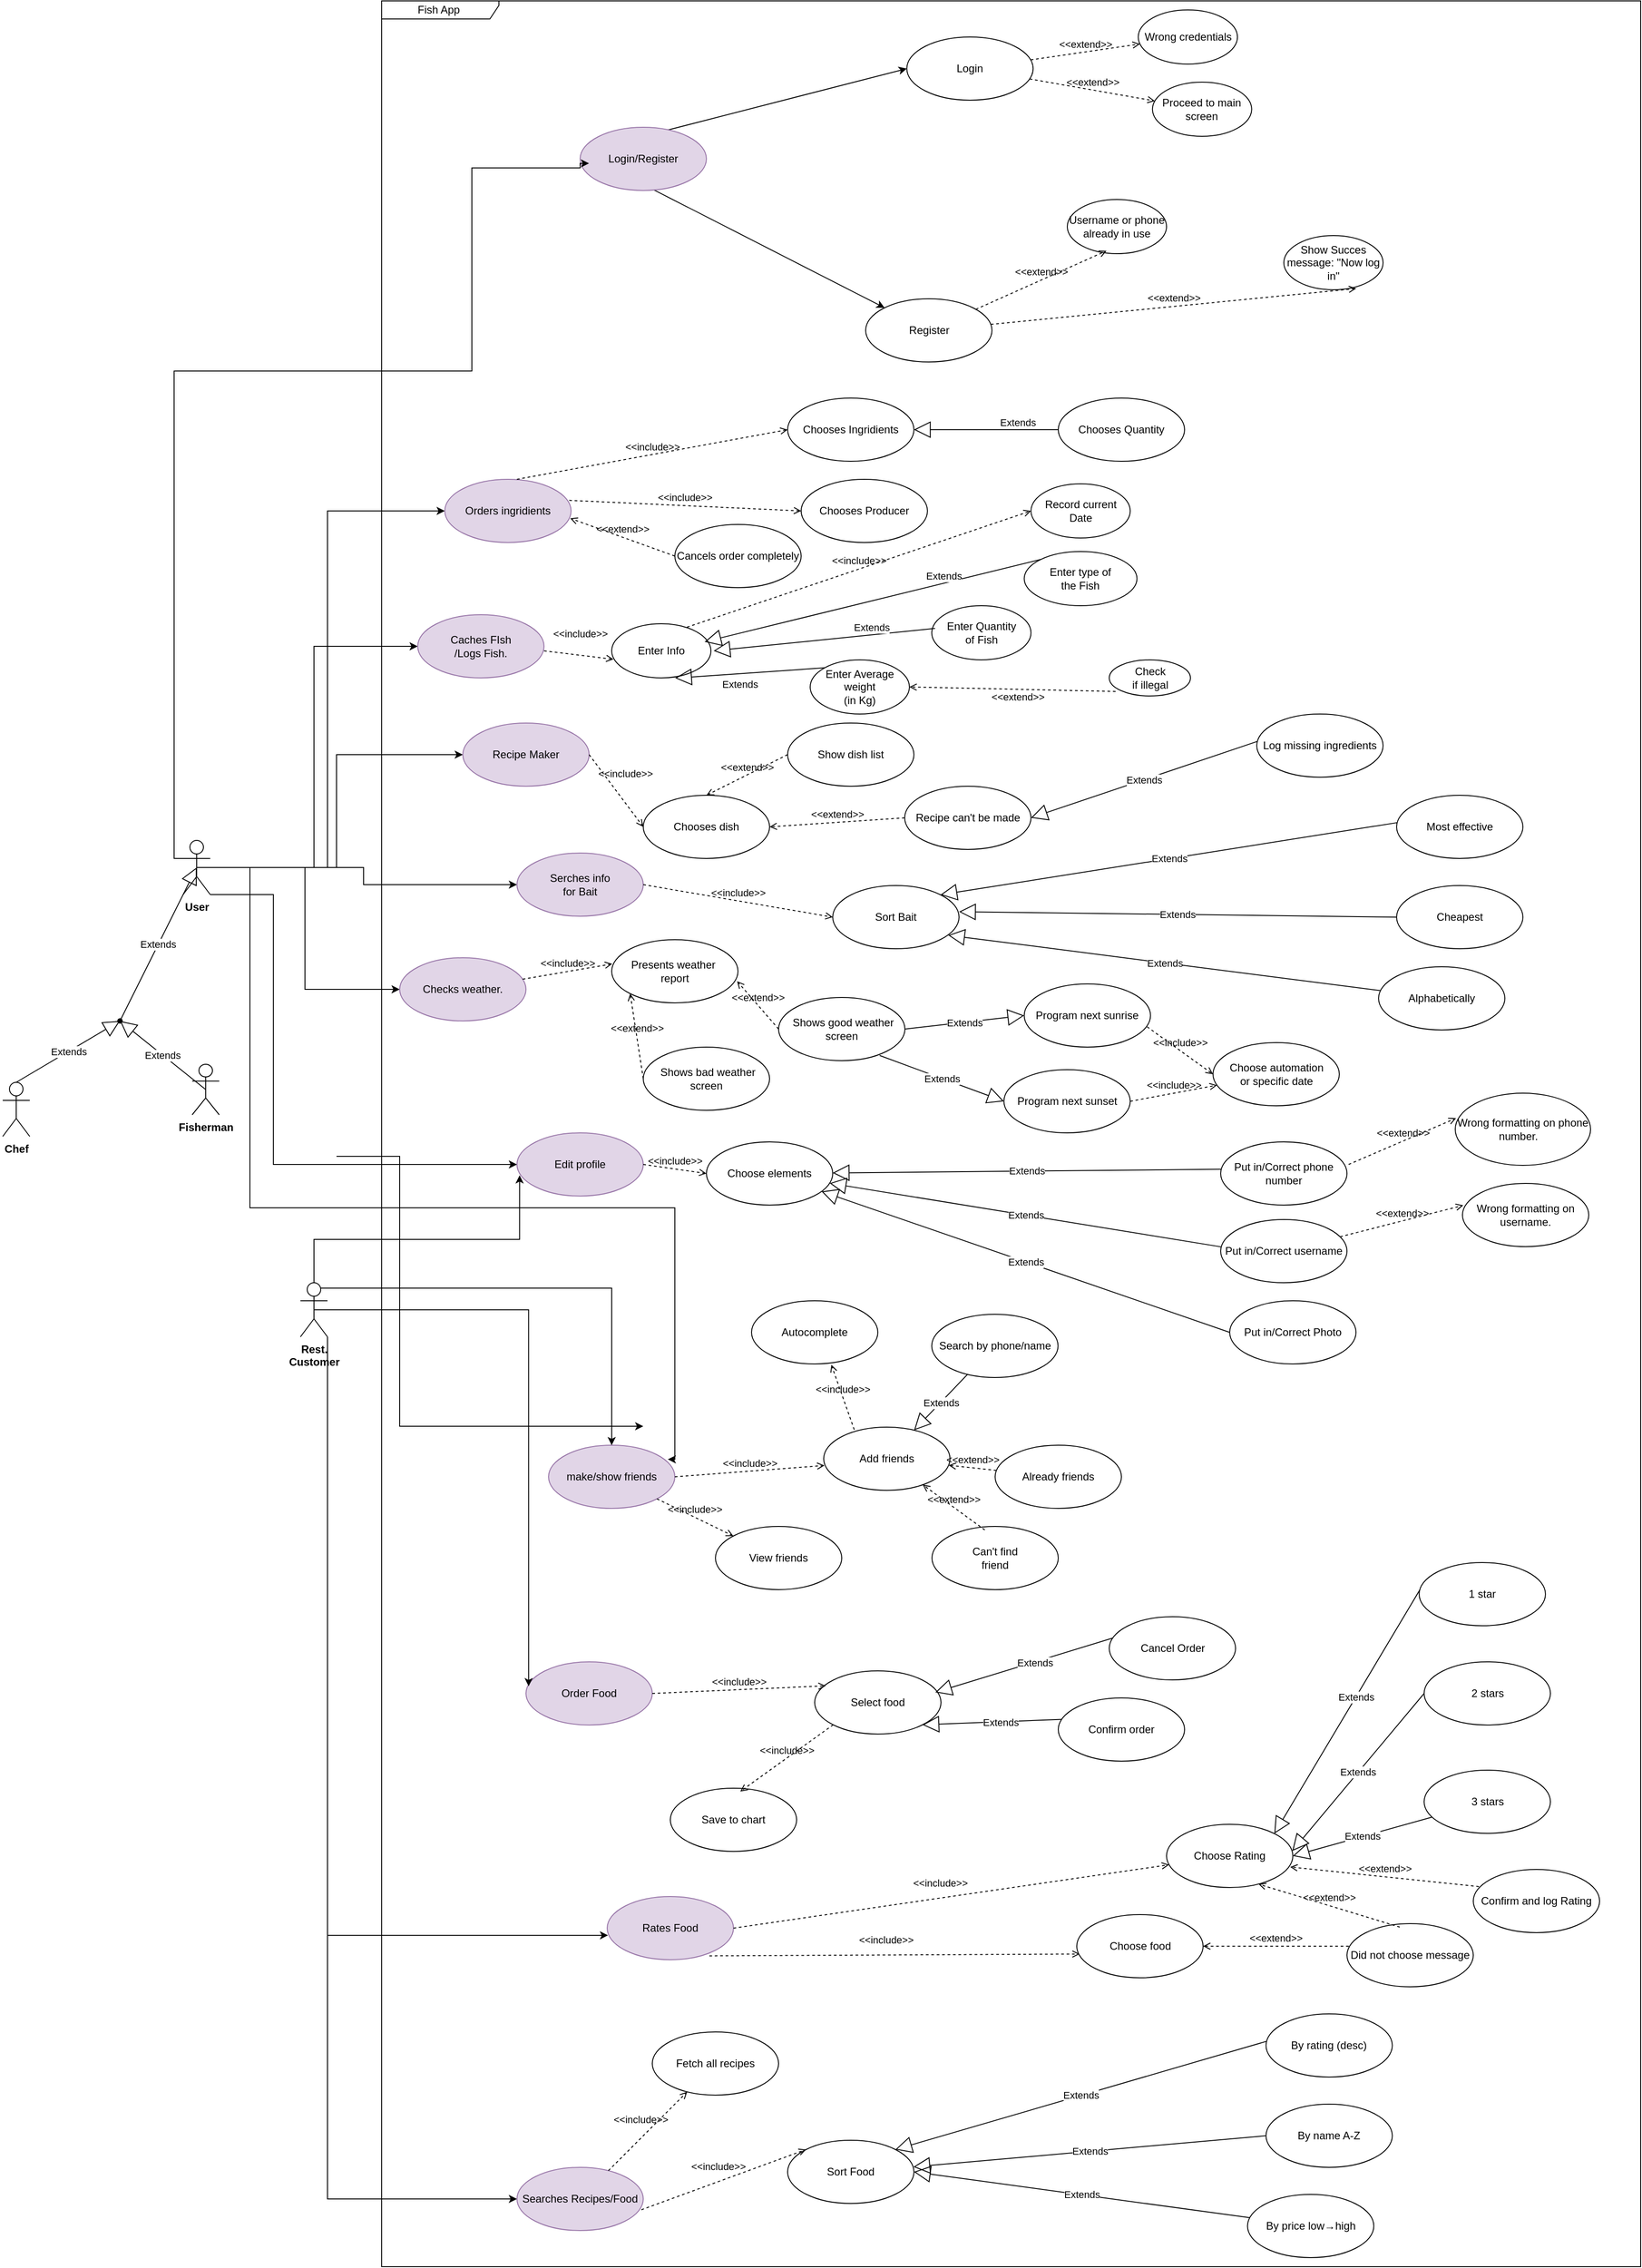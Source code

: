 <mxfile version="27.1.1">
  <diagram name="Page-1" id="aWUXcd9DG55_SVHLmrhw">
    <mxGraphModel dx="2084" dy="1781" grid="1" gridSize="10" guides="1" tooltips="1" connect="1" arrows="1" fold="1" page="1" pageScale="1" pageWidth="850" pageHeight="1100" math="0" shadow="0">
      <root>
        <mxCell id="0" />
        <mxCell id="1" parent="0" />
        <mxCell id="ez_9y8IXUy5wVjMBMklD-14" style="edgeStyle=orthogonalEdgeStyle;rounded=0;orthogonalLoop=1;jettySize=auto;html=1;exitX=0.5;exitY=0.5;exitDx=0;exitDy=0;exitPerimeter=0;entryX=0;entryY=0.5;entryDx=0;entryDy=0;" parent="1" source="ez_9y8IXUy5wVjMBMklD-1" target="ez_9y8IXUy5wVjMBMklD-13" edge="1">
          <mxGeometry relative="1" as="geometry" />
        </mxCell>
        <mxCell id="ez_9y8IXUy5wVjMBMklD-29" style="edgeStyle=orthogonalEdgeStyle;rounded=0;orthogonalLoop=1;jettySize=auto;html=1;exitX=0.5;exitY=0.5;exitDx=0;exitDy=0;exitPerimeter=0;entryX=0;entryY=0.5;entryDx=0;entryDy=0;" parent="1" source="ez_9y8IXUy5wVjMBMklD-1" target="ez_9y8IXUy5wVjMBMklD-28" edge="1">
          <mxGeometry relative="1" as="geometry" />
        </mxCell>
        <mxCell id="ez_9y8IXUy5wVjMBMklD-81" style="edgeStyle=orthogonalEdgeStyle;rounded=0;orthogonalLoop=1;jettySize=auto;html=1;exitX=0.5;exitY=0.5;exitDx=0;exitDy=0;exitPerimeter=0;entryX=0;entryY=0.5;entryDx=0;entryDy=0;" parent="1" source="ez_9y8IXUy5wVjMBMklD-1" target="ez_9y8IXUy5wVjMBMklD-80" edge="1">
          <mxGeometry relative="1" as="geometry" />
        </mxCell>
        <object label="&lt;b&gt;User&lt;/b&gt;" id="ez_9y8IXUy5wVjMBMklD-1">
          <mxCell style="shape=umlActor;verticalLabelPosition=bottom;verticalAlign=top;html=1;outlineConnect=0;movable=1;resizable=1;rotatable=1;deletable=1;editable=1;locked=0;connectable=1;" parent="1" vertex="1">
            <mxGeometry x="-50" y="-10" width="30" height="60" as="geometry" />
          </mxCell>
        </object>
        <mxCell id="ez_9y8IXUy5wVjMBMklD-5" value="Fish App&amp;nbsp;" style="shape=umlFrame;whiteSpace=wrap;html=1;pointerEvents=0;width=130;height=20;" parent="1" vertex="1">
          <mxGeometry x="170" y="-940" width="1395.5" height="2510" as="geometry" />
        </mxCell>
        <mxCell id="ez_9y8IXUy5wVjMBMklD-16" style="edgeStyle=orthogonalEdgeStyle;rounded=0;orthogonalLoop=1;jettySize=auto;html=1;entryX=0;entryY=0.5;entryDx=0;entryDy=0;exitX=0.5;exitY=0.5;exitDx=0;exitDy=0;exitPerimeter=0;" parent="1" source="ez_9y8IXUy5wVjMBMklD-1" target="ez_9y8IXUy5wVjMBMklD-15" edge="1">
          <mxGeometry relative="1" as="geometry">
            <mxPoint x="40" y="280" as="sourcePoint" />
          </mxGeometry>
        </mxCell>
        <mxCell id="ez_9y8IXUy5wVjMBMklD-31" style="edgeStyle=orthogonalEdgeStyle;rounded=0;orthogonalLoop=1;jettySize=auto;html=1;exitX=1;exitY=1;exitDx=0;exitDy=0;exitPerimeter=0;entryX=0;entryY=0.5;entryDx=0;entryDy=0;" parent="1" source="ez_9y8IXUy5wVjMBMklD-8" target="ez_9y8IXUy5wVjMBMklD-30" edge="1">
          <mxGeometry relative="1" as="geometry" />
        </mxCell>
        <object label="&lt;b&gt;Rest.&lt;br&gt;Customer&lt;/b&gt;" id="ez_9y8IXUy5wVjMBMklD-8">
          <mxCell style="shape=umlActor;verticalLabelPosition=bottom;verticalAlign=top;html=1;outlineConnect=0;movable=1;resizable=1;rotatable=1;deletable=1;editable=1;locked=0;connectable=1;" parent="1" vertex="1">
            <mxGeometry x="80" y="480" width="30" height="60" as="geometry" />
          </mxCell>
        </object>
        <mxCell id="ez_9y8IXUy5wVjMBMklD-13" value="Caches FIsh&lt;br&gt;/Logs Fish." style="ellipse;whiteSpace=wrap;html=1;fillColor=#e1d5e7;strokeColor=#9673a6;" parent="1" vertex="1">
          <mxGeometry x="210" y="-260" width="140" height="70" as="geometry" />
        </mxCell>
        <mxCell id="ez_9y8IXUy5wVjMBMklD-15" value="Recipe Maker" style="ellipse;whiteSpace=wrap;html=1;fillColor=#e1d5e7;strokeColor=#9673a6;" parent="1" vertex="1">
          <mxGeometry x="260" y="-140" width="140" height="70" as="geometry" />
        </mxCell>
        <mxCell id="ez_9y8IXUy5wVjMBMklD-17" value="Order Food" style="ellipse;whiteSpace=wrap;html=1;fillColor=#e1d5e7;strokeColor=#9673a6;" parent="1" vertex="1">
          <mxGeometry x="330" y="900" width="140" height="70" as="geometry" />
        </mxCell>
        <mxCell id="ez_9y8IXUy5wVjMBMklD-18" style="edgeStyle=orthogonalEdgeStyle;rounded=0;orthogonalLoop=1;jettySize=auto;html=1;entryX=0.021;entryY=0.386;entryDx=0;entryDy=0;entryPerimeter=0;exitX=0.5;exitY=0.5;exitDx=0;exitDy=0;exitPerimeter=0;" parent="1" source="ez_9y8IXUy5wVjMBMklD-8" target="ez_9y8IXUy5wVjMBMklD-17" edge="1">
          <mxGeometry relative="1" as="geometry" />
        </mxCell>
        <mxCell id="ez_9y8IXUy5wVjMBMklD-20" value="Rates Food" style="ellipse;whiteSpace=wrap;html=1;fillColor=#e1d5e7;strokeColor=#9673a6;" parent="1" vertex="1">
          <mxGeometry x="420" y="1160" width="140" height="70" as="geometry" />
        </mxCell>
        <mxCell id="ez_9y8IXUy5wVjMBMklD-21" style="edgeStyle=orthogonalEdgeStyle;rounded=0;orthogonalLoop=1;jettySize=auto;html=1;exitX=1;exitY=1;exitDx=0;exitDy=0;exitPerimeter=0;entryX=0.007;entryY=0.614;entryDx=0;entryDy=0;entryPerimeter=0;" parent="1" source="ez_9y8IXUy5wVjMBMklD-8" target="ez_9y8IXUy5wVjMBMklD-20" edge="1">
          <mxGeometry relative="1" as="geometry" />
        </mxCell>
        <mxCell id="ez_9y8IXUy5wVjMBMklD-28" value="Checks weather." style="ellipse;whiteSpace=wrap;html=1;fillColor=#e1d5e7;strokeColor=#9673a6;" parent="1" vertex="1">
          <mxGeometry x="190" y="120" width="140" height="70" as="geometry" />
        </mxCell>
        <mxCell id="ez_9y8IXUy5wVjMBMklD-30" value="Searches Recipes/Food" style="ellipse;whiteSpace=wrap;html=1;fillColor=#e1d5e7;strokeColor=#9673a6;" parent="1" vertex="1">
          <mxGeometry x="320" y="1460" width="140" height="70" as="geometry" />
        </mxCell>
        <mxCell id="ez_9y8IXUy5wVjMBMklD-34" value="Cancel Order" style="ellipse;whiteSpace=wrap;html=1;" parent="1" vertex="1">
          <mxGeometry x="976.5" y="850" width="140" height="70" as="geometry" />
        </mxCell>
        <mxCell id="ez_9y8IXUy5wVjMBMklD-48" value="By rating (desc)" style="ellipse;whiteSpace=wrap;html=1;" parent="1" vertex="1">
          <mxGeometry x="1150.25" y="1290" width="140" height="70" as="geometry" />
        </mxCell>
        <mxCell id="ez_9y8IXUy5wVjMBMklD-49" value="By name A-Z" style="ellipse;whiteSpace=wrap;html=1;" parent="1" vertex="1">
          <mxGeometry x="1150.25" y="1390" width="140" height="70" as="geometry" />
        </mxCell>
        <mxCell id="ez_9y8IXUy5wVjMBMklD-50" value="By price low→high" style="ellipse;whiteSpace=wrap;html=1;" parent="1" vertex="1">
          <mxGeometry x="1129.75" y="1490" width="140" height="70" as="geometry" />
        </mxCell>
        <mxCell id="ez_9y8IXUy5wVjMBMklD-80" value="Serches info&lt;br&gt;for Bait" style="ellipse;whiteSpace=wrap;html=1;fillColor=#e1d5e7;strokeColor=#9673a6;" parent="1" vertex="1">
          <mxGeometry x="320" y="4" width="140" height="70" as="geometry" />
        </mxCell>
        <object label="&lt;b&gt;Chef&lt;/b&gt;" id="ez_9y8IXUy5wVjMBMklD-121">
          <mxCell style="shape=umlActor;verticalLabelPosition=bottom;verticalAlign=top;html=1;outlineConnect=0;movable=1;resizable=1;rotatable=1;deletable=1;editable=1;locked=0;connectable=1;" parent="1" vertex="1">
            <mxGeometry x="-250" y="258" width="30" height="60" as="geometry" />
          </mxCell>
        </object>
        <object label="&lt;b&gt;Fisherman&lt;/b&gt;" id="ez_9y8IXUy5wVjMBMklD-122">
          <mxCell style="shape=umlActor;verticalLabelPosition=bottom;verticalAlign=top;html=1;outlineConnect=0;movable=1;resizable=1;rotatable=1;deletable=1;editable=1;locked=0;connectable=1;" parent="1" vertex="1">
            <mxGeometry x="-40" y="238" width="30" height="56" as="geometry" />
          </mxCell>
        </object>
        <mxCell id="mqHruLJRzrLuczPYelR6-5" value="" style="shape=waypoint;sketch=0;fillStyle=solid;size=6;pointerEvents=1;points=[];fillColor=none;resizable=0;rotatable=0;perimeter=centerPerimeter;snapToPoint=1;" parent="1" vertex="1">
          <mxGeometry x="-130" y="180" width="20" height="20" as="geometry" />
        </mxCell>
        <mxCell id="mqHruLJRzrLuczPYelR6-11" value="Sort Food" style="ellipse;whiteSpace=wrap;html=1;" parent="1" vertex="1">
          <mxGeometry x="620" y="1430" width="140" height="70" as="geometry" />
        </mxCell>
        <mxCell id="mqHruLJRzrLuczPYelR6-15" value="Extends" style="endArrow=block;endSize=16;endFill=0;html=1;rounded=0;exitX=0.5;exitY=0;exitDx=0;exitDy=0;exitPerimeter=0;entryX=0.5;entryY=1.5;entryDx=0;entryDy=0;entryPerimeter=0;" parent="1" source="ez_9y8IXUy5wVjMBMklD-121" target="mqHruLJRzrLuczPYelR6-5" edge="1">
          <mxGeometry width="160" relative="1" as="geometry">
            <mxPoint x="50" y="224" as="sourcePoint" />
            <mxPoint x="-100" y="214" as="targetPoint" />
          </mxGeometry>
        </mxCell>
        <mxCell id="mqHruLJRzrLuczPYelR6-16" value="Extends" style="endArrow=block;endSize=16;endFill=0;html=1;rounded=0;exitX=0.5;exitY=0.5;exitDx=0;exitDy=0;exitPerimeter=0;entryX=0.685;entryY=0.959;entryDx=0;entryDy=0;entryPerimeter=0;" parent="1" source="ez_9y8IXUy5wVjMBMklD-122" target="mqHruLJRzrLuczPYelR6-5" edge="1">
          <mxGeometry width="160" relative="1" as="geometry">
            <mxPoint x="-115" y="328" as="sourcePoint" />
            <mxPoint x="-130" y="204" as="targetPoint" />
          </mxGeometry>
        </mxCell>
        <mxCell id="mqHruLJRzrLuczPYelR6-17" value="Extends" style="endArrow=block;endSize=16;endFill=0;html=1;rounded=0;entryX=0.5;entryY=0.5;entryDx=0;entryDy=0;entryPerimeter=0;" parent="1" target="ez_9y8IXUy5wVjMBMklD-1" edge="1">
          <mxGeometry width="160" relative="1" as="geometry">
            <mxPoint x="-120" y="190" as="sourcePoint" />
            <mxPoint x="-100" y="210" as="targetPoint" />
          </mxGeometry>
        </mxCell>
        <mxCell id="mqHruLJRzrLuczPYelR6-19" value="Extends" style="endArrow=block;endSize=16;endFill=0;html=1;rounded=0;entryX=1;entryY=0.5;entryDx=0;entryDy=0;" parent="1" source="ez_9y8IXUy5wVjMBMklD-50" target="mqHruLJRzrLuczPYelR6-11" edge="1">
          <mxGeometry width="160" relative="1" as="geometry">
            <mxPoint x="702.5" y="988" as="sourcePoint" />
            <mxPoint x="697.5" y="874" as="targetPoint" />
          </mxGeometry>
        </mxCell>
        <mxCell id="mqHruLJRzrLuczPYelR6-21" value="Extends" style="endArrow=block;endSize=16;endFill=0;html=1;rounded=0;entryX=0.996;entryY=0.421;entryDx=0;entryDy=0;entryPerimeter=0;exitX=0;exitY=0.5;exitDx=0;exitDy=0;" parent="1" source="ez_9y8IXUy5wVjMBMklD-49" target="mqHruLJRzrLuczPYelR6-11" edge="1">
          <mxGeometry width="160" relative="1" as="geometry">
            <mxPoint x="720" y="914" as="sourcePoint" />
            <mxPoint x="880" y="914" as="targetPoint" />
          </mxGeometry>
        </mxCell>
        <mxCell id="mqHruLJRzrLuczPYelR6-22" value="Extends" style="endArrow=block;endSize=16;endFill=0;html=1;rounded=0;exitX=0.005;exitY=0.433;exitDx=0;exitDy=0;exitPerimeter=0;entryX=1;entryY=0;entryDx=0;entryDy=0;" parent="1" source="ez_9y8IXUy5wVjMBMklD-48" target="mqHruLJRzrLuczPYelR6-11" edge="1">
          <mxGeometry width="160" relative="1" as="geometry">
            <mxPoint x="720" y="894" as="sourcePoint" />
            <mxPoint x="880" y="894" as="targetPoint" />
          </mxGeometry>
        </mxCell>
        <mxCell id="mqHruLJRzrLuczPYelR6-26" value="&amp;lt;&amp;lt;include&amp;gt;&amp;gt;" style="html=1;verticalAlign=bottom;labelBackgroundColor=none;endArrow=open;endFill=0;dashed=1;rounded=0;entryX=0;entryY=0;entryDx=0;entryDy=0;exitX=0.985;exitY=0.671;exitDx=0;exitDy=0;exitPerimeter=0;" parent="1" source="ez_9y8IXUy5wVjMBMklD-30" target="mqHruLJRzrLuczPYelR6-11" edge="1">
          <mxGeometry x="-0.044" y="8" width="160" relative="1" as="geometry">
            <mxPoint x="390" y="834" as="sourcePoint" />
            <mxPoint x="550" y="834" as="targetPoint" />
            <mxPoint as="offset" />
          </mxGeometry>
        </mxCell>
        <mxCell id="mqHruLJRzrLuczPYelR6-28" value="1 star" style="ellipse;whiteSpace=wrap;html=1;" parent="1" vertex="1">
          <mxGeometry x="1320" y="790" width="140" height="70" as="geometry" />
        </mxCell>
        <mxCell id="mqHruLJRzrLuczPYelR6-29" value="2 stars" style="ellipse;whiteSpace=wrap;html=1;" parent="1" vertex="1">
          <mxGeometry x="1325.5" y="900" width="140" height="70" as="geometry" />
        </mxCell>
        <mxCell id="mqHruLJRzrLuczPYelR6-30" value="3 stars" style="ellipse;whiteSpace=wrap;html=1;" parent="1" vertex="1">
          <mxGeometry x="1325.5" y="1020" width="140" height="70" as="geometry" />
        </mxCell>
        <mxCell id="mqHruLJRzrLuczPYelR6-31" value="Choose Rating" style="ellipse;whiteSpace=wrap;html=1;" parent="1" vertex="1">
          <mxGeometry x="1040" y="1080" width="140" height="70" as="geometry" />
        </mxCell>
        <mxCell id="mqHruLJRzrLuczPYelR6-32" value="Extends" style="endArrow=block;endSize=16;endFill=0;html=1;rounded=0;entryX=1;entryY=0.5;entryDx=0;entryDy=0;" parent="1" source="mqHruLJRzrLuczPYelR6-30" target="mqHruLJRzrLuczPYelR6-31" edge="1">
          <mxGeometry width="160" relative="1" as="geometry">
            <mxPoint x="1207.5" y="1074" as="sourcePoint" />
            <mxPoint x="1202.5" y="960" as="targetPoint" />
          </mxGeometry>
        </mxCell>
        <mxCell id="mqHruLJRzrLuczPYelR6-33" value="Extends" style="endArrow=block;endSize=16;endFill=0;html=1;rounded=0;entryX=0.996;entryY=0.421;entryDx=0;entryDy=0;entryPerimeter=0;exitX=0;exitY=0.5;exitDx=0;exitDy=0;" parent="1" source="mqHruLJRzrLuczPYelR6-29" target="mqHruLJRzrLuczPYelR6-31" edge="1">
          <mxGeometry width="160" relative="1" as="geometry">
            <mxPoint x="1225" y="1000" as="sourcePoint" />
            <mxPoint x="1385" y="1000" as="targetPoint" />
          </mxGeometry>
        </mxCell>
        <mxCell id="mqHruLJRzrLuczPYelR6-34" value="Extends" style="endArrow=block;endSize=16;endFill=0;html=1;rounded=0;exitX=0.005;exitY=0.433;exitDx=0;exitDy=0;exitPerimeter=0;entryX=1;entryY=0;entryDx=0;entryDy=0;" parent="1" source="mqHruLJRzrLuczPYelR6-28" target="mqHruLJRzrLuczPYelR6-31" edge="1">
          <mxGeometry x="-0.124" width="160" relative="1" as="geometry">
            <mxPoint x="1270" y="704" as="sourcePoint" />
            <mxPoint x="1430" y="704" as="targetPoint" />
            <mxPoint y="1" as="offset" />
          </mxGeometry>
        </mxCell>
        <mxCell id="mqHruLJRzrLuczPYelR6-36" value="&amp;lt;&amp;lt;include&amp;gt;&amp;gt;" style="html=1;verticalAlign=bottom;labelBackgroundColor=none;endArrow=open;endFill=0;dashed=1;rounded=0;exitX=1;exitY=0.5;exitDx=0;exitDy=0;" parent="1" source="ez_9y8IXUy5wVjMBMklD-20" target="mqHruLJRzrLuczPYelR6-31" edge="1">
          <mxGeometry x="-0.044" y="8" width="160" relative="1" as="geometry">
            <mxPoint x="1010" y="644" as="sourcePoint" />
            <mxPoint x="1153" y="727" as="targetPoint" />
            <mxPoint as="offset" />
          </mxGeometry>
        </mxCell>
        <mxCell id="mqHruLJRzrLuczPYelR6-39" value="Recipe can&#39;t be made" style="ellipse;whiteSpace=wrap;html=1;" parent="1" vertex="1">
          <mxGeometry x="749.75" y="-70" width="140" height="70" as="geometry" />
        </mxCell>
        <mxCell id="mqHruLJRzrLuczPYelR6-40" value="&amp;lt;&amp;lt;extend&amp;gt;&amp;gt;" style="html=1;verticalAlign=bottom;labelBackgroundColor=none;endArrow=open;endFill=0;dashed=1;rounded=0;entryX=1;entryY=0.5;entryDx=0;entryDy=0;exitX=0;exitY=0.5;exitDx=0;exitDy=0;" parent="1" source="mqHruLJRzrLuczPYelR6-39" target="Aiw2MCmzA_RACeRGijV2-4" edge="1">
          <mxGeometry width="160" relative="1" as="geometry">
            <mxPoint x="580.5" y="430" as="sourcePoint" />
            <mxPoint x="470.5" y="250" as="targetPoint" />
          </mxGeometry>
        </mxCell>
        <mxCell id="mqHruLJRzrLuczPYelR6-41" value="Log missing ingredients " style="ellipse;whiteSpace=wrap;html=1;" parent="1" vertex="1">
          <mxGeometry x="1140" y="-150" width="140" height="70" as="geometry" />
        </mxCell>
        <mxCell id="mqHruLJRzrLuczPYelR6-42" value="Extends" style="endArrow=block;endSize=16;endFill=0;html=1;rounded=0;exitX=0.005;exitY=0.433;exitDx=0;exitDy=0;exitPerimeter=0;entryX=1;entryY=0.5;entryDx=0;entryDy=0;" parent="1" source="mqHruLJRzrLuczPYelR6-41" target="mqHruLJRzrLuczPYelR6-39" edge="1">
          <mxGeometry width="160" relative="1" as="geometry">
            <mxPoint x="731" y="464" as="sourcePoint" />
            <mxPoint x="710" y="394" as="targetPoint" />
          </mxGeometry>
        </mxCell>
        <mxCell id="mqHruLJRzrLuczPYelR6-44" value="Most effective" style="ellipse;whiteSpace=wrap;html=1;" parent="1" vertex="1">
          <mxGeometry x="1295" y="-60" width="140" height="70" as="geometry" />
        </mxCell>
        <mxCell id="mqHruLJRzrLuczPYelR6-45" value="Cheapest" style="ellipse;whiteSpace=wrap;html=1;" parent="1" vertex="1">
          <mxGeometry x="1295" y="40" width="140" height="70" as="geometry" />
        </mxCell>
        <mxCell id="mqHruLJRzrLuczPYelR6-46" value="Alphabetically" style="ellipse;whiteSpace=wrap;html=1;" parent="1" vertex="1">
          <mxGeometry x="1275" y="130" width="140" height="70" as="geometry" />
        </mxCell>
        <mxCell id="mqHruLJRzrLuczPYelR6-47" value="Sort Bait" style="ellipse;whiteSpace=wrap;html=1;" parent="1" vertex="1">
          <mxGeometry x="670" y="40" width="140" height="70" as="geometry" />
        </mxCell>
        <mxCell id="mqHruLJRzrLuczPYelR6-48" value="Extends" style="endArrow=block;endSize=16;endFill=0;html=1;rounded=0;entryX=0.914;entryY=0.786;entryDx=0;entryDy=0;entryPerimeter=0;" parent="1" source="mqHruLJRzrLuczPYelR6-46" target="mqHruLJRzrLuczPYelR6-47" edge="1">
          <mxGeometry width="160" relative="1" as="geometry">
            <mxPoint x="992.5" y="278" as="sourcePoint" />
            <mxPoint x="987.5" y="164" as="targetPoint" />
          </mxGeometry>
        </mxCell>
        <mxCell id="mqHruLJRzrLuczPYelR6-49" value="Extends" style="endArrow=block;endSize=16;endFill=0;html=1;rounded=0;entryX=0.996;entryY=0.421;entryDx=0;entryDy=0;entryPerimeter=0;exitX=0;exitY=0.5;exitDx=0;exitDy=0;" parent="1" source="mqHruLJRzrLuczPYelR6-45" target="mqHruLJRzrLuczPYelR6-47" edge="1">
          <mxGeometry width="160" relative="1" as="geometry">
            <mxPoint x="1010" y="204" as="sourcePoint" />
            <mxPoint x="1170" y="204" as="targetPoint" />
            <Array as="points">
              <mxPoint x="810" y="69" />
            </Array>
          </mxGeometry>
        </mxCell>
        <mxCell id="mqHruLJRzrLuczPYelR6-50" value="Extends" style="endArrow=block;endSize=16;endFill=0;html=1;rounded=0;exitX=0.005;exitY=0.433;exitDx=0;exitDy=0;exitPerimeter=0;entryX=1;entryY=0;entryDx=0;entryDy=0;" parent="1" source="mqHruLJRzrLuczPYelR6-44" target="mqHruLJRzrLuczPYelR6-47" edge="1">
          <mxGeometry width="160" relative="1" as="geometry">
            <mxPoint x="1010" y="184" as="sourcePoint" />
            <mxPoint x="1170" y="184" as="targetPoint" />
            <Array as="points" />
          </mxGeometry>
        </mxCell>
        <mxCell id="mqHruLJRzrLuczPYelR6-51" value="&amp;lt;&amp;lt;include&amp;gt;&amp;gt;" style="html=1;verticalAlign=bottom;labelBackgroundColor=none;endArrow=open;endFill=0;dashed=1;rounded=0;exitX=1;exitY=0.5;exitDx=0;exitDy=0;entryX=0;entryY=0.5;entryDx=0;entryDy=0;" parent="1" source="ez_9y8IXUy5wVjMBMklD-80" target="mqHruLJRzrLuczPYelR6-47" edge="1">
          <mxGeometry width="160" relative="1" as="geometry">
            <mxPoint x="830" y="230" as="sourcePoint" />
            <mxPoint x="990" y="230" as="targetPoint" />
          </mxGeometry>
        </mxCell>
        <mxCell id="mqHruLJRzrLuczPYelR6-60" value="Edit profile" style="ellipse;whiteSpace=wrap;html=1;fillColor=#e1d5e7;strokeColor=#9673a6;" parent="1" vertex="1">
          <mxGeometry x="320" y="314" width="140" height="70" as="geometry" />
        </mxCell>
        <mxCell id="mqHruLJRzrLuczPYelR6-61" style="edgeStyle=orthogonalEdgeStyle;rounded=0;orthogonalLoop=1;jettySize=auto;html=1;entryX=0;entryY=0.5;entryDx=0;entryDy=0;exitX=1;exitY=1;exitDx=0;exitDy=0;exitPerimeter=0;" parent="1" source="ez_9y8IXUy5wVjMBMklD-1" target="mqHruLJRzrLuczPYelR6-60" edge="1">
          <mxGeometry relative="1" as="geometry">
            <mxPoint x="-25" y="30" as="sourcePoint" />
            <mxPoint x="320" y="295" as="targetPoint" />
            <Array as="points">
              <mxPoint x="50" y="50" />
              <mxPoint x="50" y="349" />
            </Array>
          </mxGeometry>
        </mxCell>
        <mxCell id="mqHruLJRzrLuczPYelR6-62" style="edgeStyle=orthogonalEdgeStyle;rounded=0;orthogonalLoop=1;jettySize=auto;html=1;entryX=0.021;entryY=0.671;entryDx=0;entryDy=0;exitX=0.5;exitY=0;exitDx=0;exitDy=0;exitPerimeter=0;entryPerimeter=0;fontStyle=1" parent="1" source="ez_9y8IXUy5wVjMBMklD-8" target="mqHruLJRzrLuczPYelR6-60" edge="1">
          <mxGeometry relative="1" as="geometry">
            <mxPoint x="140" y="380" as="sourcePoint" />
            <mxPoint x="330" y="305" as="targetPoint" />
          </mxGeometry>
        </mxCell>
        <mxCell id="mqHruLJRzrLuczPYelR6-63" value="Put in/Correct username" style="ellipse;whiteSpace=wrap;html=1;" parent="1" vertex="1">
          <mxGeometry x="1100" y="410" width="140" height="70" as="geometry" />
        </mxCell>
        <mxCell id="mqHruLJRzrLuczPYelR6-64" value="Put in/Correct Photo" style="ellipse;whiteSpace=wrap;html=1;" parent="1" vertex="1">
          <mxGeometry x="1110" y="500" width="140" height="70" as="geometry" />
        </mxCell>
        <mxCell id="mqHruLJRzrLuczPYelR6-65" value="Extends" style="endArrow=block;endSize=16;endFill=0;html=1;rounded=0;exitX=0;exitY=0.5;exitDx=0;exitDy=0;" parent="1" source="mqHruLJRzrLuczPYelR6-64" target="mqHruLJRzrLuczPYelR6-68" edge="1">
          <mxGeometry width="160" relative="1" as="geometry">
            <mxPoint x="771.5" y="534" as="sourcePoint" />
            <mxPoint x="801" y="474" as="targetPoint" />
          </mxGeometry>
        </mxCell>
        <mxCell id="mqHruLJRzrLuczPYelR6-66" value="Extends" style="endArrow=block;endSize=16;endFill=0;html=1;rounded=0;exitX=0.005;exitY=0.433;exitDx=0;exitDy=0;exitPerimeter=0;" parent="1" source="mqHruLJRzrLuczPYelR6-63" target="mqHruLJRzrLuczPYelR6-68" edge="1">
          <mxGeometry width="160" relative="1" as="geometry">
            <mxPoint x="500.75" y="544" as="sourcePoint" />
            <mxPoint x="810.5" y="384" as="targetPoint" />
          </mxGeometry>
        </mxCell>
        <mxCell id="mqHruLJRzrLuczPYelR6-68" value="Choose elements" style="ellipse;whiteSpace=wrap;html=1;" parent="1" vertex="1">
          <mxGeometry x="530" y="324" width="140" height="70" as="geometry" />
        </mxCell>
        <mxCell id="mqHruLJRzrLuczPYelR6-69" value="&amp;lt;&amp;lt;include&amp;gt;&amp;gt;" style="html=1;verticalAlign=bottom;labelBackgroundColor=none;endArrow=open;endFill=0;dashed=1;rounded=0;exitX=1;exitY=0.5;exitDx=0;exitDy=0;entryX=0;entryY=0.5;entryDx=0;entryDy=0;" parent="1" source="mqHruLJRzrLuczPYelR6-60" target="mqHruLJRzrLuczPYelR6-68" edge="1">
          <mxGeometry width="160" relative="1" as="geometry">
            <mxPoint x="400" y="394" as="sourcePoint" />
            <mxPoint x="560" y="394" as="targetPoint" />
          </mxGeometry>
        </mxCell>
        <mxCell id="mqHruLJRzrLuczPYelR6-70" value="Put in/Correct phone number" style="ellipse;whiteSpace=wrap;html=1;" parent="1" vertex="1">
          <mxGeometry x="1100" y="324" width="140" height="70" as="geometry" />
        </mxCell>
        <mxCell id="mqHruLJRzrLuczPYelR6-71" value="Extends" style="endArrow=block;endSize=16;endFill=0;html=1;rounded=0;exitX=0.005;exitY=0.433;exitDx=0;exitDy=0;exitPerimeter=0;" parent="1" source="mqHruLJRzrLuczPYelR6-70" target="mqHruLJRzrLuczPYelR6-68" edge="1">
          <mxGeometry width="160" relative="1" as="geometry">
            <mxPoint x="500.75" y="330" as="sourcePoint" />
            <mxPoint x="670" y="146" as="targetPoint" />
          </mxGeometry>
        </mxCell>
        <mxCell id="d70hiehiens7spyheg7w-2" value="&amp;nbsp;Shows good weather screen" style="ellipse;whiteSpace=wrap;html=1;" parent="1" vertex="1">
          <mxGeometry x="610" y="164" width="140" height="70" as="geometry" />
        </mxCell>
        <mxCell id="d70hiehiens7spyheg7w-4" value="Program next sunset" style="ellipse;whiteSpace=wrap;html=1;" parent="1" vertex="1">
          <mxGeometry x="859.75" y="244" width="140" height="70" as="geometry" />
        </mxCell>
        <mxCell id="d70hiehiens7spyheg7w-6" value="Program next sunrise" style="ellipse;whiteSpace=wrap;html=1;" parent="1" vertex="1">
          <mxGeometry x="882.25" y="149" width="140" height="70" as="geometry" />
        </mxCell>
        <mxCell id="d70hiehiens7spyheg7w-8" value="&amp;nbsp;Shows bad weather screen" style="ellipse;whiteSpace=wrap;html=1;" parent="1" vertex="1">
          <mxGeometry x="460" y="219" width="140" height="70" as="geometry" />
        </mxCell>
        <mxCell id="d70hiehiens7spyheg7w-9" value="&amp;lt;&amp;lt;extend&amp;gt;&amp;gt;" style="html=1;verticalAlign=bottom;labelBackgroundColor=none;endArrow=open;endFill=0;dashed=1;rounded=0;exitX=0;exitY=0.5;exitDx=0;exitDy=0;entryX=0;entryY=1;entryDx=0;entryDy=0;" parent="1" source="d70hiehiens7spyheg7w-8" target="Jjwb29D0cj085MuCLYyG-1" edge="1">
          <mxGeometry width="160" relative="1" as="geometry">
            <mxPoint x="490.96" y="372.97" as="sourcePoint" />
            <mxPoint x="320.0" y="180.0" as="targetPoint" />
          </mxGeometry>
        </mxCell>
        <mxCell id="d70hiehiens7spyheg7w-11" value="make/show friends" style="ellipse;whiteSpace=wrap;html=1;fillColor=#e1d5e7;strokeColor=#9673a6;" parent="1" vertex="1">
          <mxGeometry x="355" y="660" width="140" height="70" as="geometry" />
        </mxCell>
        <mxCell id="d70hiehiens7spyheg7w-13" value="&amp;lt;&amp;lt;include&amp;gt;&amp;gt;" style="html=1;verticalAlign=bottom;labelBackgroundColor=none;endArrow=open;endFill=0;dashed=1;rounded=0;exitX=1;exitY=0.5;exitDx=0;exitDy=0;entryX=0.006;entryY=0.607;entryDx=0;entryDy=0;entryPerimeter=0;" parent="1" source="d70hiehiens7spyheg7w-11" target="d70hiehiens7spyheg7w-14" edge="1">
          <mxGeometry width="160" relative="1" as="geometry">
            <mxPoint x="470" y="680" as="sourcePoint" />
            <mxPoint x="630" y="680" as="targetPoint" />
          </mxGeometry>
        </mxCell>
        <mxCell id="d70hiehiens7spyheg7w-14" value="Add friends" style="ellipse;whiteSpace=wrap;html=1;" parent="1" vertex="1">
          <mxGeometry x="660" y="640" width="140" height="70" as="geometry" />
        </mxCell>
        <mxCell id="d70hiehiens7spyheg7w-15" style="edgeStyle=orthogonalEdgeStyle;rounded=0;orthogonalLoop=1;jettySize=auto;html=1;entryX=0.5;entryY=0;entryDx=0;entryDy=0;exitX=0.75;exitY=0.1;exitDx=0;exitDy=0;exitPerimeter=0;" parent="1" source="ez_9y8IXUy5wVjMBMklD-8" target="d70hiehiens7spyheg7w-11" edge="1">
          <mxGeometry relative="1" as="geometry">
            <mxPoint x="175.75" y="490" as="sourcePoint" />
            <mxPoint x="423.75" y="932" as="targetPoint" />
          </mxGeometry>
        </mxCell>
        <mxCell id="d70hiehiens7spyheg7w-16" value="Search by phone/name" style="ellipse;whiteSpace=wrap;html=1;" parent="1" vertex="1">
          <mxGeometry x="779.75" y="515" width="140" height="70" as="geometry" />
        </mxCell>
        <mxCell id="d70hiehiens7spyheg7w-19" value="Extends" style="endArrow=block;endSize=16;endFill=0;html=1;rounded=0;" parent="1" source="d70hiehiens7spyheg7w-16" target="d70hiehiens7spyheg7w-14" edge="1">
          <mxGeometry width="160" relative="1" as="geometry">
            <mxPoint x="876.5" y="504" as="sourcePoint" />
            <mxPoint x="810.5" y="710" as="targetPoint" />
          </mxGeometry>
        </mxCell>
        <mxCell id="d70hiehiens7spyheg7w-20" value="&lt;div&gt;Can&#39;t find &lt;br&gt;&lt;/div&gt;&lt;div&gt;friend&lt;/div&gt;" style="ellipse;whiteSpace=wrap;html=1;" parent="1" vertex="1">
          <mxGeometry x="780" y="750" width="140" height="70" as="geometry" />
        </mxCell>
        <mxCell id="d70hiehiens7spyheg7w-21" value="&amp;lt;&amp;lt;extend&amp;gt;&amp;gt;" style="html=1;verticalAlign=bottom;labelBackgroundColor=none;endArrow=open;endFill=0;dashed=1;rounded=0;exitX=0.418;exitY=0.055;exitDx=0;exitDy=0;exitPerimeter=0;" parent="1" source="d70hiehiens7spyheg7w-20" target="d70hiehiens7spyheg7w-14" edge="1">
          <mxGeometry width="160" relative="1" as="geometry">
            <mxPoint x="520" y="720" as="sourcePoint" />
            <mxPoint x="680" y="720" as="targetPoint" />
          </mxGeometry>
        </mxCell>
        <mxCell id="d70hiehiens7spyheg7w-22" style="edgeStyle=orthogonalEdgeStyle;rounded=0;orthogonalLoop=1;jettySize=auto;html=1;exitX=0.5;exitY=0.5;exitDx=0;exitDy=0;exitPerimeter=0;entryX=0;entryY=0.5;entryDx=0;entryDy=0;" parent="1" source="ez_9y8IXUy5wVjMBMklD-1" target="d70hiehiens7spyheg7w-23" edge="1">
          <mxGeometry relative="1" as="geometry">
            <mxPoint x="-20" y="-165" as="sourcePoint" />
            <mxPoint x="225" y="-410" as="targetPoint" />
          </mxGeometry>
        </mxCell>
        <mxCell id="d70hiehiens7spyheg7w-23" value="Orders ingridients" style="ellipse;whiteSpace=wrap;html=1;fillColor=#e1d5e7;strokeColor=#9673a6;" parent="1" vertex="1">
          <mxGeometry x="240" y="-410" width="140" height="70" as="geometry" />
        </mxCell>
        <mxCell id="d70hiehiens7spyheg7w-24" value="Cancels order completely" style="ellipse;whiteSpace=wrap;html=1;" parent="1" vertex="1">
          <mxGeometry x="495" y="-360" width="140" height="70" as="geometry" />
        </mxCell>
        <mxCell id="d70hiehiens7spyheg7w-25" value="&amp;lt;&amp;lt;extend&amp;gt;&amp;gt;" style="html=1;verticalAlign=bottom;labelBackgroundColor=none;endArrow=open;endFill=0;dashed=1;rounded=0;entryX=0.993;entryY=0.618;entryDx=0;entryDy=0;exitX=0;exitY=0.5;exitDx=0;exitDy=0;entryPerimeter=0;" parent="1" source="d70hiehiens7spyheg7w-24" target="d70hiehiens7spyheg7w-23" edge="1">
          <mxGeometry width="160" relative="1" as="geometry">
            <mxPoint x="610" y="80" as="sourcePoint" />
            <mxPoint x="390" y="-355" as="targetPoint" />
          </mxGeometry>
        </mxCell>
        <mxCell id="d70hiehiens7spyheg7w-27" value="Chooses Producer" style="ellipse;whiteSpace=wrap;html=1;" parent="1" vertex="1">
          <mxGeometry x="635" y="-410" width="140" height="70" as="geometry" />
        </mxCell>
        <mxCell id="d70hiehiens7spyheg7w-28" value="Chooses Ingridients" style="ellipse;whiteSpace=wrap;html=1;" parent="1" vertex="1">
          <mxGeometry x="620" y="-500" width="140" height="70" as="geometry" />
        </mxCell>
        <mxCell id="d70hiehiens7spyheg7w-29" value="&amp;lt;&amp;lt;include&amp;gt;&amp;gt;" style="html=1;verticalAlign=bottom;labelBackgroundColor=none;endArrow=open;endFill=0;dashed=1;rounded=0;entryX=0;entryY=0.5;entryDx=0;entryDy=0;exitX=0.571;exitY=0;exitDx=0;exitDy=0;exitPerimeter=0;" parent="1" source="d70hiehiens7spyheg7w-23" target="d70hiehiens7spyheg7w-28" edge="1">
          <mxGeometry width="160" relative="1" as="geometry">
            <mxPoint x="470" y="-230" as="sourcePoint" />
            <mxPoint x="630" y="-230" as="targetPoint" />
          </mxGeometry>
        </mxCell>
        <mxCell id="d70hiehiens7spyheg7w-30" value="&amp;lt;&amp;lt;include&amp;gt;&amp;gt;" style="html=1;verticalAlign=bottom;labelBackgroundColor=none;endArrow=open;endFill=0;dashed=1;rounded=0;entryX=0;entryY=0.5;entryDx=0;entryDy=0;exitX=0.985;exitY=0.333;exitDx=0;exitDy=0;exitPerimeter=0;" parent="1" source="d70hiehiens7spyheg7w-23" target="d70hiehiens7spyheg7w-27" edge="1">
          <mxGeometry width="160" relative="1" as="geometry">
            <mxPoint x="470" y="-230" as="sourcePoint" />
            <mxPoint x="630" y="-230" as="targetPoint" />
          </mxGeometry>
        </mxCell>
        <mxCell id="d70hiehiens7spyheg7w-31" style="edgeStyle=orthogonalEdgeStyle;rounded=0;orthogonalLoop=1;jettySize=auto;html=1;entryX=0.944;entryY=0.224;entryDx=0;entryDy=0;entryPerimeter=0;exitX=0.5;exitY=0.5;exitDx=0;exitDy=0;exitPerimeter=0;" parent="1" source="ez_9y8IXUy5wVjMBMklD-1" target="d70hiehiens7spyheg7w-11" edge="1">
          <mxGeometry relative="1" as="geometry">
            <mxPoint x="70" y="40" as="sourcePoint" />
            <mxPoint x="494.92" y="660.0" as="targetPoint" />
            <Array as="points">
              <mxPoint x="24" y="20" />
              <mxPoint x="24" y="397" />
              <mxPoint x="495" y="397" />
              <mxPoint x="495" y="676" />
            </Array>
          </mxGeometry>
        </mxCell>
        <mxCell id="Aiw2MCmzA_RACeRGijV2-4" value="Chooses dish" style="ellipse;whiteSpace=wrap;html=1;" parent="1" vertex="1">
          <mxGeometry x="460" y="-60" width="140" height="70" as="geometry" />
        </mxCell>
        <mxCell id="Aiw2MCmzA_RACeRGijV2-5" value="&amp;lt;&amp;lt;include&amp;gt;&amp;gt;" style="html=1;verticalAlign=bottom;labelBackgroundColor=none;endArrow=open;endFill=0;dashed=1;rounded=0;exitX=1;exitY=0.5;exitDx=0;exitDy=0;entryX=0;entryY=0.5;entryDx=0;entryDy=0;" parent="1" source="ez_9y8IXUy5wVjMBMklD-15" target="Aiw2MCmzA_RACeRGijV2-4" edge="1">
          <mxGeometry x="-0.049" y="14" width="160" relative="1" as="geometry">
            <mxPoint x="470" y="49" as="sourcePoint" />
            <mxPoint x="680" y="85" as="targetPoint" />
            <mxPoint as="offset" />
          </mxGeometry>
        </mxCell>
        <mxCell id="94mmKuE0Teior1SnlnPN-1" value="Record current Date" style="ellipse;whiteSpace=wrap;html=1;" parent="1" vertex="1">
          <mxGeometry x="889.75" y="-405" width="110" height="60" as="geometry" />
        </mxCell>
        <mxCell id="94mmKuE0Teior1SnlnPN-2" value="Enter type of &lt;br&gt;the Fish" style="ellipse;whiteSpace=wrap;html=1;" parent="1" vertex="1">
          <mxGeometry x="882.25" y="-330" width="125" height="60" as="geometry" />
        </mxCell>
        <mxCell id="94mmKuE0Teior1SnlnPN-3" value="Enter Quantity &lt;br&gt;of Fish" style="ellipse;whiteSpace=wrap;html=1;" parent="1" vertex="1">
          <mxGeometry x="779.75" y="-270" width="110" height="60" as="geometry" />
        </mxCell>
        <mxCell id="94mmKuE0Teior1SnlnPN-7" value="Enter Average weight&lt;br&gt;(in Kg)" style="ellipse;whiteSpace=wrap;html=1;" parent="1" vertex="1">
          <mxGeometry x="645" y="-210" width="110" height="60" as="geometry" />
        </mxCell>
        <mxCell id="94mmKuE0Teior1SnlnPN-9" value="Check &lt;br&gt;if illegal" style="ellipse;whiteSpace=wrap;html=1;" parent="1" vertex="1">
          <mxGeometry x="976.5" y="-210" width="90" height="40" as="geometry" />
        </mxCell>
        <mxCell id="94mmKuE0Teior1SnlnPN-11" value="Enter Info" style="ellipse;whiteSpace=wrap;html=1;" parent="1" vertex="1">
          <mxGeometry x="425" y="-250" width="110" height="60" as="geometry" />
        </mxCell>
        <mxCell id="94mmKuE0Teior1SnlnPN-12" value="&amp;lt;&amp;lt;include&amp;gt;&amp;gt;" style="html=1;verticalAlign=bottom;labelBackgroundColor=none;endArrow=open;endFill=0;dashed=1;rounded=0;exitX=1;exitY=0.5;exitDx=0;exitDy=0;entryX=0.018;entryY=0.656;entryDx=0;entryDy=0;entryPerimeter=0;" parent="1" target="94mmKuE0Teior1SnlnPN-11" edge="1">
          <mxGeometry x="-0.007" y="15" width="160" relative="1" as="geometry">
            <mxPoint x="350" y="-220" as="sourcePoint" />
            <mxPoint x="390" y="-170" as="targetPoint" />
            <mxPoint as="offset" />
          </mxGeometry>
        </mxCell>
        <mxCell id="94mmKuE0Teior1SnlnPN-14" value="Extends" style="endArrow=block;endSize=16;endFill=0;html=1;rounded=0;exitX=0;exitY=0;exitDx=0;exitDy=0;entryX=0.995;entryY=0.364;entryDx=0;entryDy=0;entryPerimeter=0;" parent="1" source="94mmKuE0Teior1SnlnPN-2" edge="1">
          <mxGeometry x="-0.432" y="-8" width="160" relative="1" as="geometry">
            <mxPoint x="820" y="-315" as="sourcePoint" />
            <mxPoint x="528" y="-230" as="targetPoint" />
            <Array as="points" />
            <mxPoint as="offset" />
          </mxGeometry>
        </mxCell>
        <mxCell id="94mmKuE0Teior1SnlnPN-15" value="Extends" style="endArrow=block;endSize=16;endFill=0;html=1;rounded=0;exitX=0.033;exitY=0.419;exitDx=0;exitDy=0;entryX=0.995;entryY=0.364;entryDx=0;entryDy=0;entryPerimeter=0;exitPerimeter=0;" parent="1" source="94mmKuE0Teior1SnlnPN-3" edge="1">
          <mxGeometry x="-0.432" y="-8" width="160" relative="1" as="geometry">
            <mxPoint x="830" y="-305" as="sourcePoint" />
            <mxPoint x="538" y="-220" as="targetPoint" />
            <Array as="points" />
            <mxPoint as="offset" />
          </mxGeometry>
        </mxCell>
        <mxCell id="94mmKuE0Teior1SnlnPN-16" value="Extends" style="endArrow=block;endSize=16;endFill=0;html=1;rounded=0;exitX=0;exitY=0;exitDx=0;exitDy=0;entryX=0.639;entryY=1.003;entryDx=0;entryDy=0;entryPerimeter=0;" parent="1" source="94mmKuE0Teior1SnlnPN-7" target="94mmKuE0Teior1SnlnPN-11" edge="1">
          <mxGeometry x="0.147" y="12" width="160" relative="1" as="geometry">
            <mxPoint x="674" y="-205" as="sourcePoint" />
            <mxPoint x="548" y="-210" as="targetPoint" />
            <Array as="points" />
            <mxPoint as="offset" />
          </mxGeometry>
        </mxCell>
        <mxCell id="94mmKuE0Teior1SnlnPN-17" value="&amp;lt;&amp;lt;extend&amp;gt;&amp;gt;" style="html=1;verticalAlign=bottom;labelBackgroundColor=none;endArrow=open;endFill=0;dashed=1;rounded=0;entryX=1;entryY=0.5;entryDx=0;entryDy=0;exitX=0.078;exitY=0.875;exitDx=0;exitDy=0;exitPerimeter=0;" parent="1" source="94mmKuE0Teior1SnlnPN-9" target="94mmKuE0Teior1SnlnPN-7" edge="1">
          <mxGeometry x="-0.056" y="17" width="160" relative="1" as="geometry">
            <mxPoint x="725" y="-170" as="sourcePoint" />
            <mxPoint x="655" y="-150" as="targetPoint" />
            <mxPoint as="offset" />
          </mxGeometry>
        </mxCell>
        <mxCell id="M9Opp2l1FzuZbtuMcGzQ-1" value="Chooses Quantity" style="ellipse;whiteSpace=wrap;html=1;" parent="1" vertex="1">
          <mxGeometry x="920" y="-500" width="140" height="70" as="geometry" />
        </mxCell>
        <mxCell id="M9Opp2l1FzuZbtuMcGzQ-2" value="Extends" style="endArrow=block;endSize=16;endFill=0;html=1;rounded=0;exitX=0;exitY=0.5;exitDx=0;exitDy=0;entryX=1;entryY=0.5;entryDx=0;entryDy=0;" parent="1" source="M9Opp2l1FzuZbtuMcGzQ-1" target="d70hiehiens7spyheg7w-28" edge="1">
          <mxGeometry x="-0.432" y="-8" width="160" relative="1" as="geometry">
            <mxPoint x="900" y="-365" as="sourcePoint" />
            <mxPoint x="528" y="-230" as="targetPoint" />
            <Array as="points" />
            <mxPoint as="offset" />
          </mxGeometry>
        </mxCell>
        <mxCell id="M9Opp2l1FzuZbtuMcGzQ-3" value="Save to chart" style="ellipse;whiteSpace=wrap;html=1;" parent="1" vertex="1">
          <mxGeometry x="490" y="1040" width="140" height="70" as="geometry" />
        </mxCell>
        <mxCell id="M9Opp2l1FzuZbtuMcGzQ-4" value="&amp;lt;&amp;lt;include&amp;gt;&amp;gt;" style="html=1;verticalAlign=bottom;labelBackgroundColor=none;endArrow=open;endFill=0;dashed=1;rounded=0;exitX=0;exitY=1;exitDx=0;exitDy=0;entryX=0.554;entryY=0.051;entryDx=0;entryDy=0;entryPerimeter=0;" parent="1" source="M9Opp2l1FzuZbtuMcGzQ-6" target="M9Opp2l1FzuZbtuMcGzQ-3" edge="1">
          <mxGeometry width="160" relative="1" as="geometry">
            <mxPoint x="670" y="1030" as="sourcePoint" />
            <mxPoint x="830" y="1030" as="targetPoint" />
          </mxGeometry>
        </mxCell>
        <mxCell id="M9Opp2l1FzuZbtuMcGzQ-6" value="Select food" style="ellipse;whiteSpace=wrap;html=1;" parent="1" vertex="1">
          <mxGeometry x="650" y="910" width="140" height="70" as="geometry" />
        </mxCell>
        <mxCell id="M9Opp2l1FzuZbtuMcGzQ-7" value="Extends" style="endArrow=block;endSize=16;endFill=0;html=1;rounded=0;exitX=0.025;exitY=0.339;exitDx=0;exitDy=0;exitPerimeter=0;entryX=0.955;entryY=0.34;entryDx=0;entryDy=0;entryPerimeter=0;" parent="1" source="ez_9y8IXUy5wVjMBMklD-34" target="M9Opp2l1FzuZbtuMcGzQ-6" edge="1">
          <mxGeometry x="-0.124" width="160" relative="1" as="geometry">
            <mxPoint x="892" y="830" as="sourcePoint" />
            <mxPoint x="775" y="920" as="targetPoint" />
            <mxPoint y="1" as="offset" />
          </mxGeometry>
        </mxCell>
        <mxCell id="M9Opp2l1FzuZbtuMcGzQ-9" value="&amp;lt;&amp;lt;include&amp;gt;&amp;gt;" style="html=1;verticalAlign=bottom;labelBackgroundColor=none;endArrow=open;endFill=0;dashed=1;rounded=0;exitX=1;exitY=0.5;exitDx=0;exitDy=0;entryX=0.087;entryY=0.237;entryDx=0;entryDy=0;entryPerimeter=0;" parent="1" source="ez_9y8IXUy5wVjMBMklD-17" target="M9Opp2l1FzuZbtuMcGzQ-6" edge="1">
          <mxGeometry width="160" relative="1" as="geometry">
            <mxPoint x="651" y="970" as="sourcePoint" />
            <mxPoint x="623" y="1064" as="targetPoint" />
          </mxGeometry>
        </mxCell>
        <mxCell id="M9Opp2l1FzuZbtuMcGzQ-11" value="&lt;div&gt;Confirm order&lt;/div&gt;" style="ellipse;whiteSpace=wrap;html=1;" parent="1" vertex="1">
          <mxGeometry x="920" y="940" width="140" height="70" as="geometry" />
        </mxCell>
        <mxCell id="M9Opp2l1FzuZbtuMcGzQ-12" value="Extends" style="endArrow=block;endSize=16;endFill=0;html=1;rounded=0;exitX=0.025;exitY=0.339;exitDx=0;exitDy=0;exitPerimeter=0;entryX=1;entryY=1;entryDx=0;entryDy=0;" parent="1" source="M9Opp2l1FzuZbtuMcGzQ-11" target="M9Opp2l1FzuZbtuMcGzQ-6" edge="1">
          <mxGeometry x="-0.124" width="160" relative="1" as="geometry">
            <mxPoint x="880.25" y="920" as="sourcePoint" />
            <mxPoint x="737.25" y="994" as="targetPoint" />
            <mxPoint y="1" as="offset" />
          </mxGeometry>
        </mxCell>
        <mxCell id="Jjwb29D0cj085MuCLYyG-1" value="&lt;div&gt;Presents weather&amp;nbsp;&lt;/div&gt;&lt;div&gt;report&lt;/div&gt;" style="ellipse;whiteSpace=wrap;html=1;" parent="1" vertex="1">
          <mxGeometry x="425" y="100" width="140" height="70" as="geometry" />
        </mxCell>
        <mxCell id="Jjwb29D0cj085MuCLYyG-3" value="&amp;lt;&amp;lt;extend&amp;gt;&amp;gt;" style="html=1;verticalAlign=bottom;labelBackgroundColor=none;endArrow=open;endFill=0;dashed=1;rounded=0;entryX=0.993;entryY=0.657;entryDx=0;entryDy=0;entryPerimeter=0;exitX=0;exitY=0.5;exitDx=0;exitDy=0;" parent="1" source="d70hiehiens7spyheg7w-2" target="Jjwb29D0cj085MuCLYyG-1" edge="1">
          <mxGeometry width="160" relative="1" as="geometry">
            <mxPoint x="600" y="250" as="sourcePoint" />
            <mxPoint x="535" y="190" as="targetPoint" />
          </mxGeometry>
        </mxCell>
        <mxCell id="Jjwb29D0cj085MuCLYyG-4" value="&amp;lt;&amp;lt;include&amp;gt;&amp;gt;" style="html=1;verticalAlign=bottom;labelBackgroundColor=none;endArrow=open;endFill=0;dashed=1;rounded=0;entryX=0.004;entryY=0.383;entryDx=0;entryDy=0;entryPerimeter=0;" parent="1" source="ez_9y8IXUy5wVjMBMklD-28" target="Jjwb29D0cj085MuCLYyG-1" edge="1">
          <mxGeometry width="160" relative="1" as="geometry">
            <mxPoint x="225" y="74" as="sourcePoint" />
            <mxPoint x="435" y="110" as="targetPoint" />
          </mxGeometry>
        </mxCell>
        <mxCell id="IiogD9dz0fBT5JTfqE4u-3" value="Show dish list" style="ellipse;whiteSpace=wrap;html=1;" parent="1" vertex="1">
          <mxGeometry x="620" y="-140" width="140" height="70" as="geometry" />
        </mxCell>
        <mxCell id="IiogD9dz0fBT5JTfqE4u-4" value="&amp;lt;&amp;lt;extend&amp;gt;&amp;gt;" style="html=1;verticalAlign=bottom;labelBackgroundColor=none;endArrow=open;endFill=0;dashed=1;rounded=0;entryX=0.5;entryY=0;entryDx=0;entryDy=0;exitX=0;exitY=0.5;exitDx=0;exitDy=0;" parent="1" source="IiogD9dz0fBT5JTfqE4u-3" target="Aiw2MCmzA_RACeRGijV2-4" edge="1">
          <mxGeometry width="160" relative="1" as="geometry">
            <mxPoint x="490" y="-150" as="sourcePoint" />
            <mxPoint x="335" y="-110" as="targetPoint" />
          </mxGeometry>
        </mxCell>
        <mxCell id="OXV0mHm9xrA-fbj11zcC-1" value="&amp;lt;&amp;lt;include&amp;gt;&amp;gt;" style="html=1;verticalAlign=bottom;labelBackgroundColor=none;endArrow=open;endFill=0;dashed=1;rounded=0;entryX=0;entryY=0.5;entryDx=0;entryDy=0;exitX=0.759;exitY=0.063;exitDx=0;exitDy=0;exitPerimeter=0;" parent="1" source="94mmKuE0Teior1SnlnPN-11" target="94mmKuE0Teior1SnlnPN-1" edge="1">
          <mxGeometry width="160" relative="1" as="geometry">
            <mxPoint x="670" y="-255" as="sourcePoint" />
            <mxPoint x="970" y="-310" as="targetPoint" />
          </mxGeometry>
        </mxCell>
        <mxCell id="wi-YR622ggRioaZD-bpC-1" value="&lt;div&gt;Choose automation&lt;/div&gt;&lt;div&gt;or specific date&lt;/div&gt;" style="ellipse;whiteSpace=wrap;html=1;" vertex="1" parent="1">
          <mxGeometry x="1091.5" y="214" width="140" height="70" as="geometry" />
        </mxCell>
        <mxCell id="wi-YR622ggRioaZD-bpC-2" value="Extends" style="endArrow=block;endSize=16;endFill=0;html=1;rounded=0;entryX=0;entryY=0.5;entryDx=0;entryDy=0;exitX=1;exitY=0.5;exitDx=0;exitDy=0;" edge="1" parent="1" source="d70hiehiens7spyheg7w-2" target="d70hiehiens7spyheg7w-6">
          <mxGeometry width="160" relative="1" as="geometry">
            <mxPoint x="1246" y="286" as="sourcePoint" />
            <mxPoint x="760" y="280" as="targetPoint" />
          </mxGeometry>
        </mxCell>
        <mxCell id="wi-YR622ggRioaZD-bpC-3" value="Extends" style="endArrow=block;endSize=16;endFill=0;html=1;rounded=0;entryX=0;entryY=0.5;entryDx=0;entryDy=0;exitX=0.8;exitY=0.918;exitDx=0;exitDy=0;exitPerimeter=0;" edge="1" parent="1" source="d70hiehiens7spyheg7w-2" target="d70hiehiens7spyheg7w-4">
          <mxGeometry width="160" relative="1" as="geometry">
            <mxPoint x="810" y="295" as="sourcePoint" />
            <mxPoint x="942" y="280" as="targetPoint" />
          </mxGeometry>
        </mxCell>
        <mxCell id="wi-YR622ggRioaZD-bpC-4" value="&amp;lt;&amp;lt;include&amp;gt;&amp;gt;" style="html=1;verticalAlign=bottom;labelBackgroundColor=none;endArrow=open;endFill=0;dashed=1;rounded=0;exitX=0.973;exitY=0.679;exitDx=0;exitDy=0;entryX=0;entryY=0.5;entryDx=0;entryDy=0;exitPerimeter=0;" edge="1" parent="1" source="d70hiehiens7spyheg7w-6" target="wi-YR622ggRioaZD-bpC-1">
          <mxGeometry width="160" relative="1" as="geometry">
            <mxPoint x="1060" y="340" as="sourcePoint" />
            <mxPoint x="1270" y="376" as="targetPoint" />
          </mxGeometry>
        </mxCell>
        <mxCell id="wi-YR622ggRioaZD-bpC-5" value="&amp;lt;&amp;lt;include&amp;gt;&amp;gt;" style="html=1;verticalAlign=bottom;labelBackgroundColor=none;endArrow=open;endFill=0;dashed=1;rounded=0;exitX=1;exitY=0.5;exitDx=0;exitDy=0;" edge="1" parent="1" source="d70hiehiens7spyheg7w-4" target="wi-YR622ggRioaZD-bpC-1">
          <mxGeometry width="160" relative="1" as="geometry">
            <mxPoint x="1050" y="310" as="sourcePoint" />
            <mxPoint x="1260" y="346" as="targetPoint" />
          </mxGeometry>
        </mxCell>
        <mxCell id="wi-YR622ggRioaZD-bpC-6" value="&amp;lt;&amp;lt;extend&amp;gt;&amp;gt;" style="html=1;verticalAlign=bottom;labelBackgroundColor=none;endArrow=open;endFill=0;dashed=1;rounded=0;exitX=1.013;exitY=0.357;exitDx=0;exitDy=0;exitPerimeter=0;entryX=0.006;entryY=0.347;entryDx=0;entryDy=0;entryPerimeter=0;" edge="1" parent="1" source="mqHruLJRzrLuczPYelR6-70" target="wi-YR622ggRioaZD-bpC-7">
          <mxGeometry width="160" relative="1" as="geometry">
            <mxPoint x="1325" y="349" as="sourcePoint" />
            <mxPoint x="1426" y="324" as="targetPoint" />
          </mxGeometry>
        </mxCell>
        <mxCell id="wi-YR622ggRioaZD-bpC-7" value="Wrong formatting on phone number.&lt;span style=&quot;white-space: pre;&quot;&gt;&#x9;&lt;/span&gt;" style="ellipse;whiteSpace=wrap;html=1;" vertex="1" parent="1">
          <mxGeometry x="1360" y="270" width="150" height="80" as="geometry" />
        </mxCell>
        <mxCell id="wi-YR622ggRioaZD-bpC-8" value="&amp;lt;&amp;lt;extend&amp;gt;&amp;gt;" style="html=1;verticalAlign=bottom;labelBackgroundColor=none;endArrow=open;endFill=0;dashed=1;rounded=0;entryX=0.006;entryY=0.347;entryDx=0;entryDy=0;entryPerimeter=0;" edge="1" parent="1" target="wi-YR622ggRioaZD-bpC-9" source="mqHruLJRzrLuczPYelR6-63">
          <mxGeometry width="160" relative="1" as="geometry">
            <mxPoint x="1250" y="453" as="sourcePoint" />
            <mxPoint x="1434" y="428" as="targetPoint" />
          </mxGeometry>
        </mxCell>
        <mxCell id="wi-YR622ggRioaZD-bpC-9" value="&lt;div&gt;Wrong formatting on username.&lt;/div&gt;" style="ellipse;whiteSpace=wrap;html=1;" vertex="1" parent="1">
          <mxGeometry x="1368" y="370" width="140" height="70" as="geometry" />
        </mxCell>
        <mxCell id="wi-YR622ggRioaZD-bpC-10" value="&amp;lt;&amp;lt;include&amp;gt;&amp;gt;" style="html=1;verticalAlign=bottom;labelBackgroundColor=none;endArrow=open;endFill=0;dashed=1;rounded=0;exitX=0.809;exitY=0.939;exitDx=0;exitDy=0;exitPerimeter=0;entryX=0.023;entryY=0.624;entryDx=0;entryDy=0;entryPerimeter=0;" edge="1" parent="1" source="ez_9y8IXUy5wVjMBMklD-20" target="wi-YR622ggRioaZD-bpC-11">
          <mxGeometry x="-0.044" y="8" width="160" relative="1" as="geometry">
            <mxPoint x="720" y="1340" as="sourcePoint" />
            <mxPoint x="920" y="1260" as="targetPoint" />
            <mxPoint as="offset" />
          </mxGeometry>
        </mxCell>
        <mxCell id="wi-YR622ggRioaZD-bpC-11" value="Choose food" style="ellipse;whiteSpace=wrap;html=1;" vertex="1" parent="1">
          <mxGeometry x="940.5" y="1180" width="140" height="70" as="geometry" />
        </mxCell>
        <mxCell id="wi-YR622ggRioaZD-bpC-12" value="Did not choose message" style="ellipse;whiteSpace=wrap;html=1;" vertex="1" parent="1">
          <mxGeometry x="1240" y="1190" width="140" height="70" as="geometry" />
        </mxCell>
        <mxCell id="wi-YR622ggRioaZD-bpC-13" value="&amp;lt;&amp;lt;extend&amp;gt;&amp;gt;" style="html=1;verticalAlign=bottom;labelBackgroundColor=none;endArrow=open;endFill=0;dashed=1;rounded=0;exitX=0.418;exitY=0.055;exitDx=0;exitDy=0;exitPerimeter=0;entryX=0.729;entryY=0.947;entryDx=0;entryDy=0;entryPerimeter=0;" edge="1" parent="1" source="wi-YR622ggRioaZD-bpC-12" target="mqHruLJRzrLuczPYelR6-31">
          <mxGeometry width="160" relative="1" as="geometry">
            <mxPoint x="1235" y="1160.5" as="sourcePoint" />
            <mxPoint x="1380" y="1149.5" as="targetPoint" />
          </mxGeometry>
        </mxCell>
        <mxCell id="wi-YR622ggRioaZD-bpC-14" value="&amp;lt;&amp;lt;extend&amp;gt;&amp;gt;" style="html=1;verticalAlign=bottom;labelBackgroundColor=none;endArrow=open;endFill=0;dashed=1;rounded=0;exitX=0.014;exitY=0.357;exitDx=0;exitDy=0;exitPerimeter=0;entryX=1;entryY=0.5;entryDx=0;entryDy=0;" edge="1" parent="1" source="wi-YR622ggRioaZD-bpC-12" target="wi-YR622ggRioaZD-bpC-11">
          <mxGeometry width="160" relative="1" as="geometry">
            <mxPoint x="1315" y="1268" as="sourcePoint" />
            <mxPoint x="1170" y="1220" as="targetPoint" />
          </mxGeometry>
        </mxCell>
        <mxCell id="wi-YR622ggRioaZD-bpC-15" value="&amp;lt;&amp;lt;extend&amp;gt;&amp;gt;" style="html=1;verticalAlign=bottom;labelBackgroundColor=none;endArrow=open;endFill=0;dashed=1;rounded=0;entryX=0.979;entryY=0.675;entryDx=0;entryDy=0;entryPerimeter=0;exitX=0.045;exitY=0.271;exitDx=0;exitDy=0;exitPerimeter=0;" edge="1" parent="1" source="wi-YR622ggRioaZD-bpC-17" target="mqHruLJRzrLuczPYelR6-31">
          <mxGeometry width="160" relative="1" as="geometry">
            <mxPoint x="1549" y="1300" as="sourcePoint" />
            <mxPoint x="1400" y="1320" as="targetPoint" />
          </mxGeometry>
        </mxCell>
        <mxCell id="wi-YR622ggRioaZD-bpC-17" value="Confirm and log Rating" style="ellipse;whiteSpace=wrap;html=1;" vertex="1" parent="1">
          <mxGeometry x="1380" y="1130" width="140" height="70" as="geometry" />
        </mxCell>
        <mxCell id="1NdU0dWV3dadF3cTABzZ-1" value="Autocomplete" style="ellipse;whiteSpace=wrap;html=1;" vertex="1" parent="1">
          <mxGeometry x="580" y="500" width="140" height="70" as="geometry" />
        </mxCell>
        <mxCell id="1NdU0dWV3dadF3cTABzZ-3" value="View friends" style="ellipse;whiteSpace=wrap;html=1;" vertex="1" parent="1">
          <mxGeometry x="540" y="750" width="140" height="70" as="geometry" />
        </mxCell>
        <mxCell id="1NdU0dWV3dadF3cTABzZ-5" value="&amp;lt;&amp;lt;include&amp;gt;&amp;gt;" style="html=1;verticalAlign=bottom;labelBackgroundColor=none;endArrow=open;endFill=0;dashed=1;rounded=0;" edge="1" parent="1" source="d70hiehiens7spyheg7w-11" target="1NdU0dWV3dadF3cTABzZ-3">
          <mxGeometry width="160" relative="1" as="geometry">
            <mxPoint x="610" y="938" as="sourcePoint" />
            <mxPoint x="802" y="900" as="targetPoint" />
          </mxGeometry>
        </mxCell>
        <mxCell id="1NdU0dWV3dadF3cTABzZ-6" value="Already friends" style="ellipse;whiteSpace=wrap;html=1;" vertex="1" parent="1">
          <mxGeometry x="850" y="660" width="140" height="70" as="geometry" />
        </mxCell>
        <mxCell id="1NdU0dWV3dadF3cTABzZ-7" value="&amp;lt;&amp;lt;extend&amp;gt;&amp;gt;" style="html=1;verticalAlign=bottom;labelBackgroundColor=none;endArrow=open;endFill=0;dashed=1;rounded=0;" edge="1" parent="1" source="1NdU0dWV3dadF3cTABzZ-6" target="d70hiehiens7spyheg7w-14">
          <mxGeometry width="160" relative="1" as="geometry">
            <mxPoint x="853" y="865" as="sourcePoint" />
            <mxPoint x="850" y="810" as="targetPoint" />
          </mxGeometry>
        </mxCell>
        <mxCell id="1NdU0dWV3dadF3cTABzZ-8" value="Fetch all recipes" style="ellipse;whiteSpace=wrap;html=1;" vertex="1" parent="1">
          <mxGeometry x="470" y="1310" width="140" height="70" as="geometry" />
        </mxCell>
        <mxCell id="wi-YR622ggRioaZD-bpC-18" value="&amp;lt;&amp;lt;include&amp;gt;&amp;gt;" style="html=1;verticalAlign=bottom;labelBackgroundColor=none;endArrow=open;endFill=0;dashed=1;rounded=0;exitX=0.242;exitY=0.041;exitDx=0;exitDy=0;entryX=0.632;entryY=1.013;entryDx=0;entryDy=0;entryPerimeter=0;exitPerimeter=0;" edge="1" parent="1" source="d70hiehiens7spyheg7w-14" target="1NdU0dWV3dadF3cTABzZ-1">
          <mxGeometry width="160" relative="1" as="geometry">
            <mxPoint x="660" y="623" as="sourcePoint" />
            <mxPoint x="826" y="610" as="targetPoint" />
          </mxGeometry>
        </mxCell>
        <mxCell id="1NdU0dWV3dadF3cTABzZ-11" value="&amp;lt;&amp;lt;include&amp;gt;&amp;gt;" style="html=1;verticalAlign=bottom;labelBackgroundColor=none;endArrow=open;endFill=0;dashed=1;rounded=0;" edge="1" parent="1" source="ez_9y8IXUy5wVjMBMklD-30" target="1NdU0dWV3dadF3cTABzZ-8">
          <mxGeometry x="-0.044" y="8" width="160" relative="1" as="geometry">
            <mxPoint x="620" y="1537" as="sourcePoint" />
            <mxPoint x="802" y="1470" as="targetPoint" />
            <mxPoint as="offset" />
          </mxGeometry>
        </mxCell>
        <mxCell id="qBL_rV48eNaPXq8XejGZ-1" value="Login" style="ellipse;whiteSpace=wrap;html=1;" vertex="1" parent="1">
          <mxGeometry x="752.13" y="-900" width="140" height="70" as="geometry" />
        </mxCell>
        <mxCell id="qBL_rV48eNaPXq8XejGZ-2" value="Register" style="ellipse;whiteSpace=wrap;html=1;" vertex="1" parent="1">
          <mxGeometry x="706.5" y="-610" width="140" height="70" as="geometry" />
        </mxCell>
        <mxCell id="qBL_rV48eNaPXq8XejGZ-8" value="Wrong credentials" style="ellipse;whiteSpace=wrap;html=1;" vertex="1" parent="1">
          <mxGeometry x="1008.63" y="-930" width="110" height="60" as="geometry" />
        </mxCell>
        <mxCell id="qBL_rV48eNaPXq8XejGZ-10" value="Proceed to main screen" style="ellipse;whiteSpace=wrap;html=1;" vertex="1" parent="1">
          <mxGeometry x="1024.38" y="-850" width="110" height="60" as="geometry" />
        </mxCell>
        <mxCell id="qBL_rV48eNaPXq8XejGZ-11" value="Show Succes message: &quot;Now log in&quot;" style="ellipse;whiteSpace=wrap;html=1;" vertex="1" parent="1">
          <mxGeometry x="1170" y="-680" width="110" height="60" as="geometry" />
        </mxCell>
        <mxCell id="qBL_rV48eNaPXq8XejGZ-12" value="Username or phone already in use" style="ellipse;whiteSpace=wrap;html=1;" vertex="1" parent="1">
          <mxGeometry x="930" y="-720" width="110" height="60" as="geometry" />
        </mxCell>
        <mxCell id="qBL_rV48eNaPXq8XejGZ-14" value="&amp;lt;&amp;lt;extend&amp;gt;&amp;gt;" style="html=1;verticalAlign=bottom;labelBackgroundColor=none;endArrow=open;endFill=0;dashed=1;rounded=0;" edge="1" parent="1" source="qBL_rV48eNaPXq8XejGZ-1" target="qBL_rV48eNaPXq8XejGZ-10">
          <mxGeometry width="160" relative="1" as="geometry">
            <mxPoint x="-177.87" y="-290" as="sourcePoint" />
            <mxPoint x="-262.87" y="-345" as="targetPoint" />
          </mxGeometry>
        </mxCell>
        <mxCell id="qBL_rV48eNaPXq8XejGZ-15" value="&amp;lt;&amp;lt;extend&amp;gt;&amp;gt;" style="html=1;verticalAlign=bottom;labelBackgroundColor=none;endArrow=open;endFill=0;dashed=1;rounded=0;" edge="1" parent="1" source="qBL_rV48eNaPXq8XejGZ-1" target="qBL_rV48eNaPXq8XejGZ-8">
          <mxGeometry width="160" relative="1" as="geometry">
            <mxPoint x="-0.87" y="-385" as="sourcePoint" />
            <mxPoint x="-97.87" y="-540" as="targetPoint" />
          </mxGeometry>
        </mxCell>
        <mxCell id="qBL_rV48eNaPXq8XejGZ-19" value="&amp;lt;&amp;lt;extend&amp;gt;&amp;gt;" style="html=1;verticalAlign=bottom;labelBackgroundColor=none;endArrow=open;endFill=0;dashed=1;rounded=0;entryX=0.729;entryY=0.978;entryDx=0;entryDy=0;entryPerimeter=0;" edge="1" parent="1" source="qBL_rV48eNaPXq8XejGZ-2" target="qBL_rV48eNaPXq8XejGZ-11">
          <mxGeometry width="160" relative="1" as="geometry">
            <mxPoint x="1403.5" y="-160" as="sourcePoint" />
            <mxPoint x="886.5" y="-260" as="targetPoint" />
          </mxGeometry>
        </mxCell>
        <mxCell id="qBL_rV48eNaPXq8XejGZ-20" value="&amp;lt;&amp;lt;extend&amp;gt;&amp;gt;" style="html=1;verticalAlign=bottom;labelBackgroundColor=none;endArrow=open;endFill=0;dashed=1;rounded=0;entryX=0.395;entryY=0.948;entryDx=0;entryDy=0;entryPerimeter=0;" edge="1" parent="1" source="qBL_rV48eNaPXq8XejGZ-2" target="qBL_rV48eNaPXq8XejGZ-12">
          <mxGeometry width="160" relative="1" as="geometry">
            <mxPoint x="819.65" y="-694.26" as="sourcePoint" />
            <mxPoint x="998.63" y="-290" as="targetPoint" />
          </mxGeometry>
        </mxCell>
        <mxCell id="qBL_rV48eNaPXq8XejGZ-22" style="edgeStyle=orthogonalEdgeStyle;rounded=0;orthogonalLoop=1;jettySize=auto;html=1;entryX=0;entryY=0.5;entryDx=0;entryDy=0;exitX=1;exitY=1;exitDx=0;exitDy=0;exitPerimeter=0;" edge="1" parent="1">
          <mxGeometry relative="1" as="geometry">
            <mxPoint x="120" y="340" as="sourcePoint" />
            <mxPoint x="460" y="639" as="targetPoint" />
            <Array as="points">
              <mxPoint x="190" y="340" />
              <mxPoint x="190" y="639" />
            </Array>
          </mxGeometry>
        </mxCell>
        <mxCell id="qBL_rV48eNaPXq8XejGZ-23" value="" style="endArrow=classic;html=1;rounded=0;exitX=0.007;exitY=0.401;exitDx=0;exitDy=0;exitPerimeter=0;" edge="1" parent="1" source="wi-YR622ggRioaZD-bpC-19" target="qBL_rV48eNaPXq8XejGZ-2">
          <mxGeometry width="50" height="50" relative="1" as="geometry">
            <mxPoint x="-30" y="20" as="sourcePoint" />
            <mxPoint x="-260" y="-80" as="targetPoint" />
          </mxGeometry>
        </mxCell>
        <mxCell id="qBL_rV48eNaPXq8XejGZ-24" value="" style="endArrow=classic;html=1;rounded=0;exitX=0.5;exitY=0.143;exitDx=0;exitDy=0;exitPerimeter=0;entryX=0;entryY=0.5;entryDx=0;entryDy=0;" edge="1" parent="1" source="wi-YR622ggRioaZD-bpC-19" target="qBL_rV48eNaPXq8XejGZ-1">
          <mxGeometry width="50" height="50" relative="1" as="geometry">
            <mxPoint x="250" y="80" as="sourcePoint" />
            <mxPoint x="-210" y="102" as="targetPoint" />
          </mxGeometry>
        </mxCell>
        <mxCell id="wi-YR622ggRioaZD-bpC-19" value="Login/Register" style="ellipse;whiteSpace=wrap;html=1;fillColor=#e1d5e7;strokeColor=#9673a6;" vertex="1" parent="1">
          <mxGeometry x="390" y="-800" width="140" height="70" as="geometry" />
        </mxCell>
        <mxCell id="wi-YR622ggRioaZD-bpC-20" value="" style="endArrow=classic;html=1;rounded=0;exitX=0;exitY=0.333;exitDx=0;exitDy=0;exitPerimeter=0;entryX=0.071;entryY=0.571;entryDx=0;entryDy=0;edgeStyle=orthogonalEdgeStyle;entryPerimeter=0;" edge="1" parent="1" source="ez_9y8IXUy5wVjMBMklD-1" target="wi-YR622ggRioaZD-bpC-19">
          <mxGeometry width="50" height="50" relative="1" as="geometry">
            <mxPoint x="134" y="210" as="sourcePoint" />
            <mxPoint x="-150" y="-40" as="targetPoint" />
            <Array as="points">
              <mxPoint x="-60" y="10" />
              <mxPoint x="-60" y="-530" />
              <mxPoint x="270" y="-530" />
              <mxPoint x="270" y="-755" />
              <mxPoint x="390" y="-755" />
              <mxPoint x="390" y="-760" />
            </Array>
          </mxGeometry>
        </mxCell>
      </root>
    </mxGraphModel>
  </diagram>
</mxfile>
